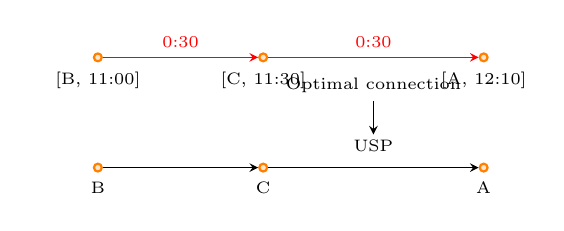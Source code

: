 \tikzstyle{place}=[circle,draw=orange,fill=orange!20,thick,inner sep=1pt]
\tikzstyle{textstyle}=[font=\fontsize{6}{6}\selectfont]
\begin{tikzpicture}[textstyle, >=stealth,looseness=.1,auto,scale=0.7])
	\node at (5, -0.5) {Optimal connection};

    \node (B) at (0,0) [place, label=below:{[B, 11:00]}] {};
    \node (C) at (3,0) [place, label=below:{[C, 11:30]}] {};
    \node (A) at (7,0) [place, label=below:{[A, 12:10]}] {};
	
    \draw [red, ->] (B) -> (C) node [midway, above] {0:30};
    \draw [red, ->] (C) -> (A) node [midway, above] {0:30};
    
    
	\draw [->] (5, -0.8) -> (5, -1.4);
  
    
	\node at (5, -1.6) {USP};    
    
	\node (B1) at (0,-2) [place, label=below:{B}] {};
    \node (C1) at (3,-2) [place, label=below:{C}] {};
    \node (A1) at (7,-2) [place, label=below:{A}] {};
	
    \draw [black, ->] (B1) -> (C1) node [midway, above] {};
    \draw [black, ->] (C1) -> (A1) node [midway, above] {};
\end{tikzpicture}
